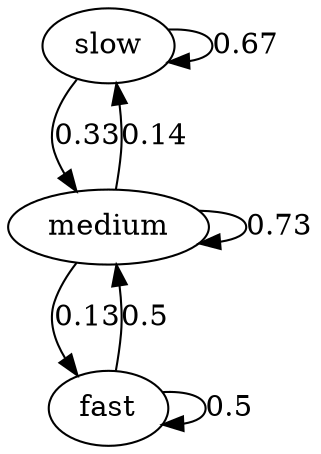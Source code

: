 digraph markov{

slow
medium
fast
slow -> slow [label=0.67]
slow -> medium [label=0.33]

medium -> slow [label=0.14]
medium -> medium [label=0.73]
medium -> fast [label=0.13]

fast -> medium [label=0.5]
fast -> fast [label=0.5]

}
